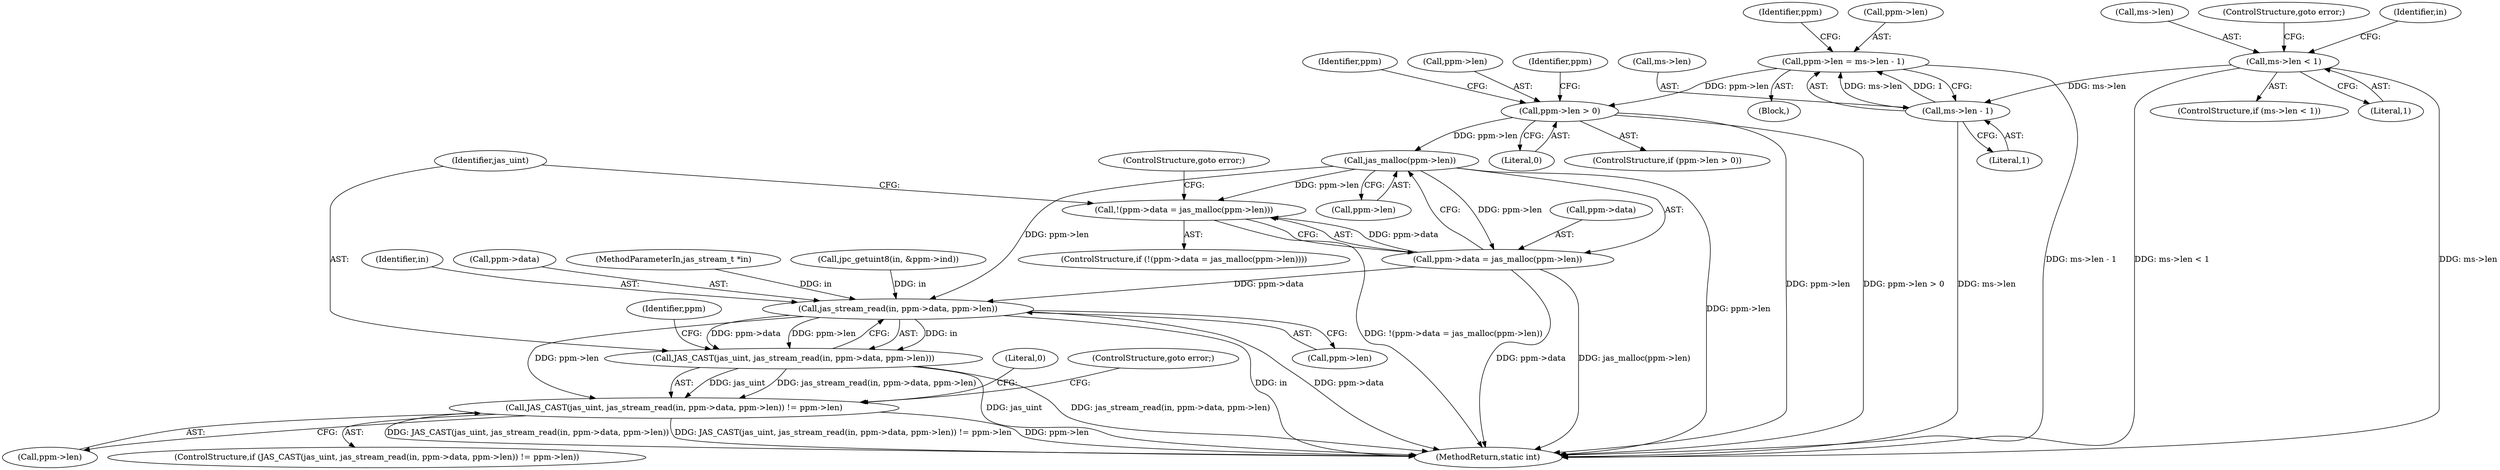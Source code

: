 digraph "0_jasper_d42b2388f7f8e0332c846675133acea151fc557a_35@API" {
"1000162" [label="(Call,jas_malloc(ppm->len))"];
"1000150" [label="(Call,ppm->len > 0)"];
"1000140" [label="(Call,ppm->len = ms->len - 1)"];
"1000144" [label="(Call,ms->len - 1)"];
"1000124" [label="(Call,ms->len < 1)"];
"1000157" [label="(Call,!(ppm->data = jas_malloc(ppm->len)))"];
"1000158" [label="(Call,ppm->data = jas_malloc(ppm->len))"];
"1000172" [label="(Call,jas_stream_read(in, ppm->data, ppm->len))"];
"1000170" [label="(Call,JAS_CAST(jas_uint, jas_stream_read(in, ppm->data, ppm->len)))"];
"1000169" [label="(Call,JAS_CAST(jas_uint, jas_stream_read(in, ppm->data, ppm->len)) != ppm->len)"];
"1000159" [label="(Call,ppm->data)"];
"1000156" [label="(ControlStructure,if (!(ppm->data = jas_malloc(ppm->len))))"];
"1000189" [label="(Identifier,ppm)"];
"1000177" [label="(Call,ppm->len)"];
"1000162" [label="(Call,jas_malloc(ppm->len))"];
"1000151" [label="(Call,ppm->len)"];
"1000148" [label="(Literal,1)"];
"1000163" [label="(Call,ppm->len)"];
"1000150" [label="(Call,ppm->len > 0)"];
"1000141" [label="(Call,ppm->len)"];
"1000169" [label="(Call,JAS_CAST(jas_uint, jas_stream_read(in, ppm->data, ppm->len)) != ppm->len)"];
"1000171" [label="(Identifier,jas_uint)"];
"1000154" [label="(Literal,0)"];
"1000140" [label="(Call,ppm->len = ms->len - 1)"];
"1000149" [label="(ControlStructure,if (ppm->len > 0))"];
"1000173" [label="(Identifier,in)"];
"1000160" [label="(Identifier,ppm)"];
"1000172" [label="(Call,jas_stream_read(in, ppm->data, ppm->len))"];
"1000144" [label="(Call,ms->len - 1)"];
"1000157" [label="(Call,!(ppm->data = jas_malloc(ppm->len)))"];
"1000158" [label="(Call,ppm->data = jas_malloc(ppm->len))"];
"1000128" [label="(Literal,1)"];
"1000193" [label="(Literal,0)"];
"1000145" [label="(Call,ms->len)"];
"1000125" [label="(Call,ms->len)"];
"1000130" [label="(ControlStructure,goto error;)"];
"1000170" [label="(Call,JAS_CAST(jas_uint, jas_stream_read(in, ppm->data, ppm->len)))"];
"1000180" [label="(Call,ppm->len)"];
"1000181" [label="(Identifier,ppm)"];
"1000167" [label="(ControlStructure,goto error;)"];
"1000174" [label="(Call,ppm->data)"];
"1000123" [label="(ControlStructure,if (ms->len < 1))"];
"1000152" [label="(Identifier,ppm)"];
"1000200" [label="(MethodReturn,static int)"];
"1000105" [label="(Block,)"];
"1000124" [label="(Call,ms->len < 1)"];
"1000133" [label="(Identifier,in)"];
"1000184" [label="(ControlStructure,goto error;)"];
"1000104" [label="(MethodParameterIn,jas_stream_t *in)"];
"1000168" [label="(ControlStructure,if (JAS_CAST(jas_uint, jas_stream_read(in, ppm->data, ppm->len)) != ppm->len))"];
"1000132" [label="(Call,jpc_getuint8(in, &ppm->ind))"];
"1000162" -> "1000158"  [label="AST: "];
"1000162" -> "1000163"  [label="CFG: "];
"1000163" -> "1000162"  [label="AST: "];
"1000158" -> "1000162"  [label="CFG: "];
"1000162" -> "1000200"  [label="DDG: ppm->len"];
"1000162" -> "1000157"  [label="DDG: ppm->len"];
"1000162" -> "1000158"  [label="DDG: ppm->len"];
"1000150" -> "1000162"  [label="DDG: ppm->len"];
"1000162" -> "1000172"  [label="DDG: ppm->len"];
"1000150" -> "1000149"  [label="AST: "];
"1000150" -> "1000154"  [label="CFG: "];
"1000151" -> "1000150"  [label="AST: "];
"1000154" -> "1000150"  [label="AST: "];
"1000160" -> "1000150"  [label="CFG: "];
"1000189" -> "1000150"  [label="CFG: "];
"1000150" -> "1000200"  [label="DDG: ppm->len"];
"1000150" -> "1000200"  [label="DDG: ppm->len > 0"];
"1000140" -> "1000150"  [label="DDG: ppm->len"];
"1000140" -> "1000105"  [label="AST: "];
"1000140" -> "1000144"  [label="CFG: "];
"1000141" -> "1000140"  [label="AST: "];
"1000144" -> "1000140"  [label="AST: "];
"1000152" -> "1000140"  [label="CFG: "];
"1000140" -> "1000200"  [label="DDG: ms->len - 1"];
"1000144" -> "1000140"  [label="DDG: ms->len"];
"1000144" -> "1000140"  [label="DDG: 1"];
"1000144" -> "1000148"  [label="CFG: "];
"1000145" -> "1000144"  [label="AST: "];
"1000148" -> "1000144"  [label="AST: "];
"1000144" -> "1000200"  [label="DDG: ms->len"];
"1000124" -> "1000144"  [label="DDG: ms->len"];
"1000124" -> "1000123"  [label="AST: "];
"1000124" -> "1000128"  [label="CFG: "];
"1000125" -> "1000124"  [label="AST: "];
"1000128" -> "1000124"  [label="AST: "];
"1000130" -> "1000124"  [label="CFG: "];
"1000133" -> "1000124"  [label="CFG: "];
"1000124" -> "1000200"  [label="DDG: ms->len"];
"1000124" -> "1000200"  [label="DDG: ms->len < 1"];
"1000157" -> "1000156"  [label="AST: "];
"1000157" -> "1000158"  [label="CFG: "];
"1000158" -> "1000157"  [label="AST: "];
"1000167" -> "1000157"  [label="CFG: "];
"1000171" -> "1000157"  [label="CFG: "];
"1000157" -> "1000200"  [label="DDG: !(ppm->data = jas_malloc(ppm->len))"];
"1000158" -> "1000157"  [label="DDG: ppm->data"];
"1000159" -> "1000158"  [label="AST: "];
"1000158" -> "1000200"  [label="DDG: ppm->data"];
"1000158" -> "1000200"  [label="DDG: jas_malloc(ppm->len)"];
"1000158" -> "1000172"  [label="DDG: ppm->data"];
"1000172" -> "1000170"  [label="AST: "];
"1000172" -> "1000177"  [label="CFG: "];
"1000173" -> "1000172"  [label="AST: "];
"1000174" -> "1000172"  [label="AST: "];
"1000177" -> "1000172"  [label="AST: "];
"1000170" -> "1000172"  [label="CFG: "];
"1000172" -> "1000200"  [label="DDG: in"];
"1000172" -> "1000200"  [label="DDG: ppm->data"];
"1000172" -> "1000170"  [label="DDG: in"];
"1000172" -> "1000170"  [label="DDG: ppm->data"];
"1000172" -> "1000170"  [label="DDG: ppm->len"];
"1000132" -> "1000172"  [label="DDG: in"];
"1000104" -> "1000172"  [label="DDG: in"];
"1000172" -> "1000169"  [label="DDG: ppm->len"];
"1000170" -> "1000169"  [label="AST: "];
"1000171" -> "1000170"  [label="AST: "];
"1000181" -> "1000170"  [label="CFG: "];
"1000170" -> "1000200"  [label="DDG: jas_stream_read(in, ppm->data, ppm->len)"];
"1000170" -> "1000200"  [label="DDG: jas_uint"];
"1000170" -> "1000169"  [label="DDG: jas_uint"];
"1000170" -> "1000169"  [label="DDG: jas_stream_read(in, ppm->data, ppm->len)"];
"1000169" -> "1000168"  [label="AST: "];
"1000169" -> "1000180"  [label="CFG: "];
"1000180" -> "1000169"  [label="AST: "];
"1000184" -> "1000169"  [label="CFG: "];
"1000193" -> "1000169"  [label="CFG: "];
"1000169" -> "1000200"  [label="DDG: JAS_CAST(jas_uint, jas_stream_read(in, ppm->data, ppm->len)) != ppm->len"];
"1000169" -> "1000200"  [label="DDG: ppm->len"];
"1000169" -> "1000200"  [label="DDG: JAS_CAST(jas_uint, jas_stream_read(in, ppm->data, ppm->len))"];
}
